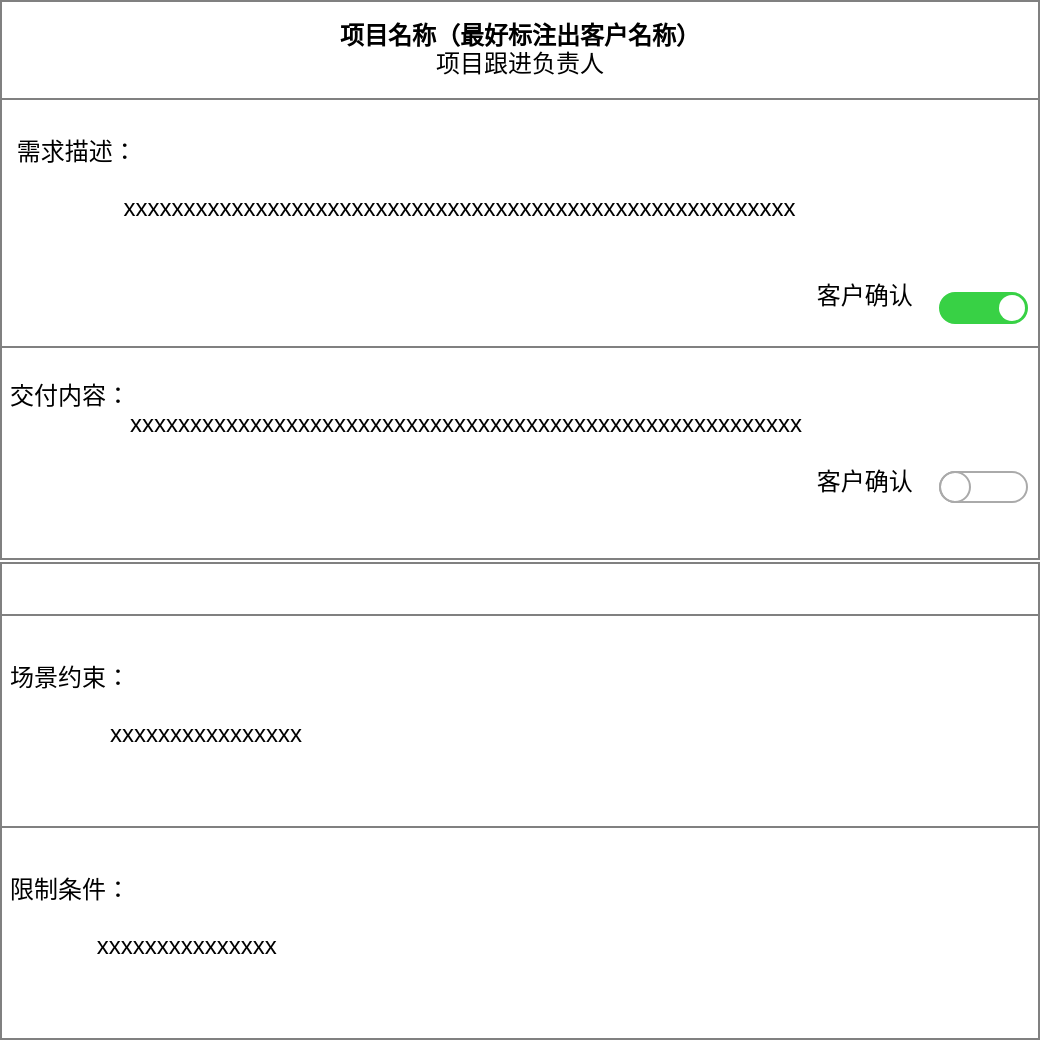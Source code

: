 <mxfile pages="1" version="11.1.5" type="github"><diagram id="tcLO9lV1xIDdPTv4nz1Y" name="Page-1"><mxGraphModel dx="1422" dy="715" grid="1" gridSize="10" guides="1" tooltips="1" connect="1" arrows="1" fold="1" page="1" pageScale="1" pageWidth="827" pageHeight="1169" math="0" shadow="0"><root><mxCell id="0"/><mxCell id="1" parent="0"/><mxCell id="CPA-RWp-JXWt0zTFLIs2-1" value="&lt;table border=&quot;1&quot; width=&quot;100%&quot; cellpadding=&quot;4&quot; style=&quot;width: 100% ; height: 100% ; border-collapse: collapse&quot;&gt;&lt;tbody&gt;&lt;tr&gt;&lt;th align=&quot;center&quot;&gt;项目名称（最好标注出客户名称）&lt;br&gt;&lt;span style=&quot;font-weight: normal&quot;&gt;项目跟进负责人&lt;/span&gt;&lt;/th&gt;&lt;/tr&gt;&lt;tr&gt;&lt;td align=&quot;center&quot;&gt;&lt;div style=&quot;text-align: left&quot;&gt;&amp;nbsp;需求描述：&amp;nbsp;&amp;nbsp;&lt;/div&gt;&lt;div style=&quot;text-align: left&quot;&gt;&amp;nbsp; &amp;nbsp; &amp;nbsp; &amp;nbsp; &amp;nbsp; &amp;nbsp; &amp;nbsp; &amp;nbsp; &amp;nbsp; &amp;nbsp; &amp;nbsp; &amp;nbsp; &amp;nbsp; &amp;nbsp; &amp;nbsp; &amp;nbsp; &amp;nbsp; &amp;nbsp; &amp;nbsp; &amp;nbsp; &amp;nbsp; &amp;nbsp; &amp;nbsp; &amp;nbsp; &amp;nbsp; &amp;nbsp; &amp;nbsp; &amp;nbsp; &amp;nbsp; &amp;nbsp; &amp;nbsp; &amp;nbsp; &amp;nbsp; &amp;nbsp; &amp;nbsp; &amp;nbsp; &amp;nbsp; &amp;nbsp; &amp;nbsp; &amp;nbsp; &amp;nbsp; &amp;nbsp; &amp;nbsp; &amp;nbsp; &amp;nbsp; &amp;nbsp; &amp;nbsp; &amp;nbsp; &amp;nbsp; &amp;nbsp; &amp;nbsp; &amp;nbsp; &amp;nbsp; &amp;nbsp; &amp;nbsp; &amp;nbsp; &amp;nbsp; &amp;nbsp; &amp;nbsp; &amp;nbsp; &amp;nbsp;&amp;nbsp;&lt;/div&gt;&lt;div style=&quot;text-align: left&quot;&gt;&amp;nbsp; &amp;nbsp; &amp;nbsp; &amp;nbsp; &amp;nbsp; &amp;nbsp; &amp;nbsp; &amp;nbsp; &amp;nbsp;&lt;span&gt;xxxxxxxxxxxxxx&lt;/span&gt;&lt;span&gt;xxxxxxxxxxxxxx&lt;/span&gt;&lt;span&gt;xxxxxxxxxxxxxx&lt;/span&gt;&lt;span&gt;xxxxxxxxxxxxxx&lt;/span&gt;&lt;/div&gt;&lt;div style=&quot;text-align: left&quot;&gt;&lt;br&gt;&lt;/div&gt;&lt;div style=&quot;text-align: left&quot;&gt;&amp;nbsp; &amp;nbsp; &amp;nbsp; &amp;nbsp; &amp;nbsp; &amp;nbsp; &amp;nbsp; &amp;nbsp; &amp;nbsp; &amp;nbsp; &amp;nbsp; &amp;nbsp; &amp;nbsp; &amp;nbsp; &amp;nbsp; &amp;nbsp; &amp;nbsp; &amp;nbsp; &amp;nbsp; &amp;nbsp; &amp;nbsp; &amp;nbsp; &amp;nbsp; &amp;nbsp; &amp;nbsp; &amp;nbsp; &amp;nbsp; &amp;nbsp; &amp;nbsp; &amp;nbsp; &amp;nbsp; &amp;nbsp; &amp;nbsp; &amp;nbsp; &amp;nbsp; &amp;nbsp; &amp;nbsp; &amp;nbsp; &amp;nbsp; &amp;nbsp; &amp;nbsp; &amp;nbsp; &amp;nbsp; &amp;nbsp; &amp;nbsp; &amp;nbsp; &amp;nbsp; &amp;nbsp; &amp;nbsp; &amp;nbsp; &amp;nbsp; &amp;nbsp; &amp;nbsp; &amp;nbsp; &amp;nbsp; &amp;nbsp; &amp;nbsp; &amp;nbsp; &amp;nbsp; &amp;nbsp; &amp;nbsp;&lt;/div&gt;&lt;div style=&quot;text-align: left&quot;&gt;&amp;nbsp; &amp;nbsp; &amp;nbsp; &amp;nbsp; &amp;nbsp; &amp;nbsp; &amp;nbsp; &amp;nbsp; &amp;nbsp; &amp;nbsp; &amp;nbsp; &amp;nbsp; &amp;nbsp; &amp;nbsp; &amp;nbsp; &amp;nbsp; &amp;nbsp; &amp;nbsp; &amp;nbsp; &amp;nbsp; &amp;nbsp; &amp;nbsp; &amp;nbsp; &amp;nbsp; &amp;nbsp; &amp;nbsp; &amp;nbsp; &amp;nbsp; &amp;nbsp; &amp;nbsp; &amp;nbsp; &amp;nbsp; &amp;nbsp; &amp;nbsp; &amp;nbsp; &amp;nbsp; &amp;nbsp; &amp;nbsp; &amp;nbsp; &amp;nbsp; &amp;nbsp; &amp;nbsp; &amp;nbsp; &amp;nbsp; &amp;nbsp; &amp;nbsp; &amp;nbsp; &amp;nbsp; &amp;nbsp; &amp;nbsp; &amp;nbsp; &amp;nbsp; &amp;nbsp; &amp;nbsp; &amp;nbsp; &amp;nbsp; &amp;nbsp; &amp;nbsp; &amp;nbsp; &amp;nbsp; &amp;nbsp;客户确认&lt;/div&gt;&lt;/td&gt;&lt;/tr&gt;&lt;tr&gt;&lt;td align=&quot;center&quot; style=&quot;text-align: left&quot;&gt;交付内容：&lt;br&gt;&amp;nbsp; &amp;nbsp; &amp;nbsp; &amp;nbsp; &amp;nbsp; &amp;nbsp; &amp;nbsp; &amp;nbsp; &amp;nbsp; &lt;span&gt;xxxxxxxxxxxxxx&lt;/span&gt;&lt;span&gt;xxxxxxxxxxxxxx&lt;/span&gt;&lt;span&gt;xxxxxxxxxxxxxx&lt;/span&gt;&lt;span&gt;xxxxxxxxxxxxxx&lt;br&gt;&lt;br&gt;&amp;nbsp; &amp;nbsp; &amp;nbsp; &amp;nbsp; &amp;nbsp; &amp;nbsp; &amp;nbsp; &amp;nbsp; &amp;nbsp; &amp;nbsp; &amp;nbsp; &amp;nbsp; &amp;nbsp; &amp;nbsp; &amp;nbsp; &amp;nbsp; &amp;nbsp; &amp;nbsp; &amp;nbsp; &amp;nbsp; &amp;nbsp; &amp;nbsp; &amp;nbsp; &amp;nbsp; &amp;nbsp; &amp;nbsp; &amp;nbsp; &amp;nbsp; &amp;nbsp; &amp;nbsp; &amp;nbsp; &amp;nbsp; &amp;nbsp; &amp;nbsp; &amp;nbsp; &amp;nbsp; &amp;nbsp; &amp;nbsp; &amp;nbsp; &amp;nbsp; &amp;nbsp; &amp;nbsp; &amp;nbsp; &amp;nbsp; &amp;nbsp; &amp;nbsp; &amp;nbsp; &amp;nbsp; &amp;nbsp; &amp;nbsp; &amp;nbsp; &amp;nbsp; &amp;nbsp; &amp;nbsp; &amp;nbsp; &amp;nbsp; &amp;nbsp; &amp;nbsp; &amp;nbsp; &amp;nbsp; &amp;nbsp;客户确认&lt;br&gt;&lt;/span&gt;&lt;div&gt;&lt;br&gt;&lt;/div&gt;&lt;/td&gt;&lt;/tr&gt;&lt;/tbody&gt;&lt;/table&gt;" style="text;html=1;strokeColor=none;fillColor=none;overflow=fill;" parent="1" vertex="1"><mxGeometry x="120" y="40" width="520" height="280" as="geometry"/></mxCell><mxCell id="mLh1BeBYxtiT7sGGkog--2" value="" style="html=1;verticalLabelPosition=bottom;labelBackgroundColor=#ffffff;verticalAlign=top;shadow=0;dashed=0;strokeWidth=1;shape=mxgraph.ios7ui.onOffButton;buttonState=on;strokeColor=#38D145;strokeColor2=#aaaaaa;fillColor=#38D145;fillColor2=#ffffff;" vertex="1" parent="1"><mxGeometry x="590" y="186.5" width="43.5" height="15" as="geometry"/></mxCell><mxCell id="mLh1BeBYxtiT7sGGkog--3" value="" style="html=1;verticalLabelPosition=bottom;labelBackgroundColor=#ffffff;verticalAlign=top;shadow=0;dashed=0;strokeWidth=1;shape=mxgraph.ios7ui.onOffButton;buttonState=off;strokeColor=#38D145;strokeColor2=#aaaaaa;fillColor=#38D145;fillColor2=#ffffff;" vertex="1" parent="1"><mxGeometry x="590" y="276" width="43.5" height="15" as="geometry"/></mxCell><mxCell id="mLh1BeBYxtiT7sGGkog--6" value="&lt;table border=&quot;1&quot; width=&quot;100%&quot; cellpadding=&quot;4&quot; style=&quot;width: 100% ; height: 100% ; border-collapse: collapse&quot;&gt;&lt;tbody&gt;&lt;tr&gt;&lt;th align=&quot;center&quot;&gt;&lt;br&gt;&lt;/th&gt;&lt;/tr&gt;&lt;tr&gt;&lt;td align=&quot;center&quot; style=&quot;text-align: left&quot;&gt;&lt;br&gt;场景约束：&lt;br&gt;&lt;br&gt;&amp;nbsp; &amp;nbsp; &amp;nbsp; &amp;nbsp; &amp;nbsp; &amp;nbsp; &amp;nbsp; &amp;nbsp;xxxxxxxxxxxxxxxx&lt;br&gt;&lt;br&gt;&lt;br&gt;&lt;/td&gt;&lt;/tr&gt;&lt;tr&gt;&lt;td align=&quot;center&quot; style=&quot;text-align: left&quot;&gt;&lt;br&gt;限制条件：&lt;br&gt;&amp;nbsp; &amp;nbsp; &amp;nbsp; &amp;nbsp; &amp;nbsp; &amp;nbsp; &amp;nbsp; &lt;br&gt;&amp;nbsp; &amp;nbsp; &amp;nbsp; &amp;nbsp; &amp;nbsp; &amp;nbsp; &amp;nbsp;xxxxxxxxxxxxxxx&lt;br&gt;&lt;br&gt;&lt;br&gt;&lt;/td&gt;&lt;/tr&gt;&lt;/tbody&gt;&lt;/table&gt;" style="text;html=1;strokeColor=none;fillColor=none;overflow=fill;" vertex="1" parent="1"><mxGeometry x="120" y="321" width="520" height="239" as="geometry"/></mxCell></root></mxGraphModel></diagram></mxfile>